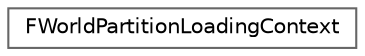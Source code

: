 digraph "Graphical Class Hierarchy"
{
 // INTERACTIVE_SVG=YES
 // LATEX_PDF_SIZE
  bgcolor="transparent";
  edge [fontname=Helvetica,fontsize=10,labelfontname=Helvetica,labelfontsize=10];
  node [fontname=Helvetica,fontsize=10,shape=box,height=0.2,width=0.4];
  rankdir="LR";
  Node0 [id="Node000000",label="FWorldPartitionLoadingContext",height=0.2,width=0.4,color="grey40", fillcolor="white", style="filled",URL="$d7/d0e/classFWorldPartitionLoadingContext.html",tooltip=" "];
}
